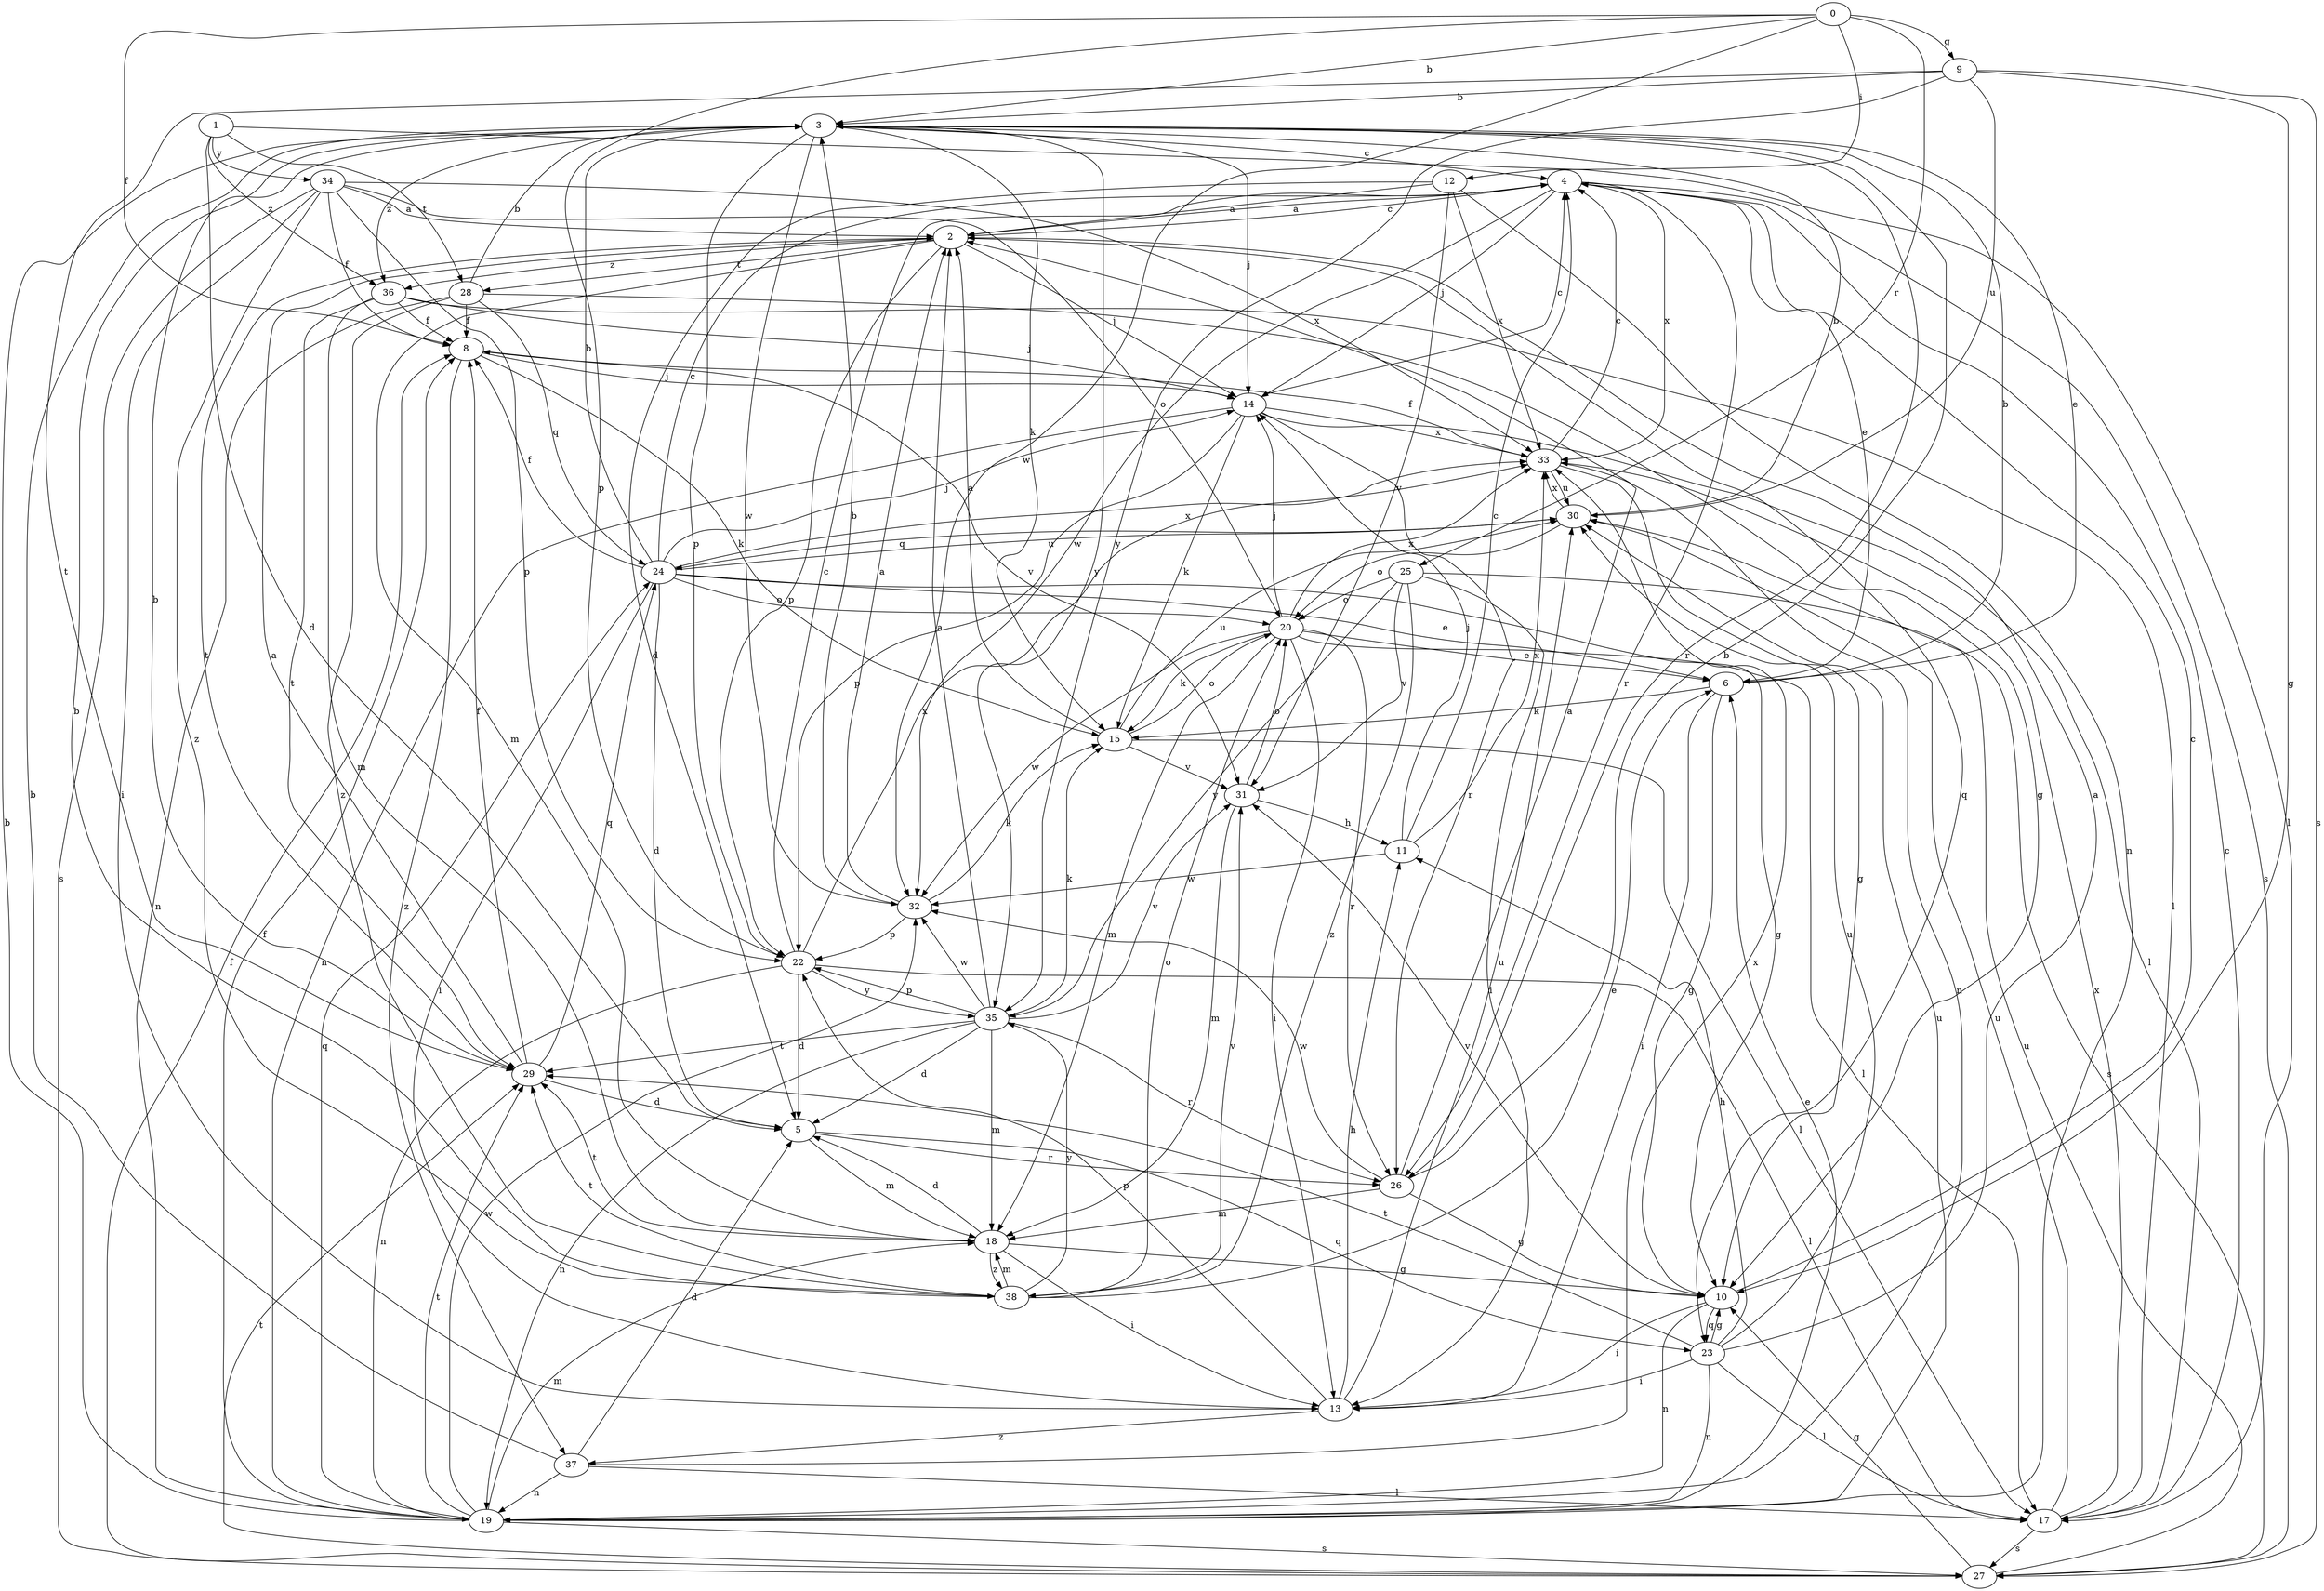 strict digraph  {
0;
1;
2;
3;
4;
5;
6;
8;
9;
10;
11;
12;
13;
14;
15;
17;
18;
19;
20;
22;
23;
24;
25;
26;
27;
28;
29;
30;
31;
32;
33;
34;
35;
36;
37;
38;
0 -> 3  [label=b];
0 -> 8  [label=f];
0 -> 9  [label=g];
0 -> 12  [label=i];
0 -> 22  [label=p];
0 -> 25  [label=r];
0 -> 32  [label=w];
1 -> 5  [label=d];
1 -> 17  [label=l];
1 -> 28  [label=t];
1 -> 34  [label=y];
1 -> 36  [label=z];
2 -> 4  [label=c];
2 -> 14  [label=j];
2 -> 18  [label=m];
2 -> 22  [label=p];
2 -> 23  [label=q];
2 -> 28  [label=t];
2 -> 29  [label=t];
2 -> 36  [label=z];
3 -> 4  [label=c];
3 -> 6  [label=e];
3 -> 14  [label=j];
3 -> 15  [label=k];
3 -> 22  [label=p];
3 -> 26  [label=r];
3 -> 32  [label=w];
3 -> 35  [label=y];
3 -> 36  [label=z];
4 -> 2  [label=a];
4 -> 6  [label=e];
4 -> 14  [label=j];
4 -> 26  [label=r];
4 -> 27  [label=s];
4 -> 32  [label=w];
4 -> 33  [label=x];
5 -> 18  [label=m];
5 -> 23  [label=q];
5 -> 26  [label=r];
6 -> 3  [label=b];
6 -> 10  [label=g];
6 -> 13  [label=i];
6 -> 15  [label=k];
8 -> 14  [label=j];
8 -> 15  [label=k];
8 -> 31  [label=v];
8 -> 37  [label=z];
9 -> 3  [label=b];
9 -> 10  [label=g];
9 -> 27  [label=s];
9 -> 29  [label=t];
9 -> 30  [label=u];
9 -> 35  [label=y];
10 -> 4  [label=c];
10 -> 13  [label=i];
10 -> 19  [label=n];
10 -> 23  [label=q];
10 -> 31  [label=v];
11 -> 4  [label=c];
11 -> 14  [label=j];
11 -> 32  [label=w];
11 -> 33  [label=x];
12 -> 2  [label=a];
12 -> 5  [label=d];
12 -> 19  [label=n];
12 -> 31  [label=v];
12 -> 33  [label=x];
13 -> 11  [label=h];
13 -> 22  [label=p];
13 -> 30  [label=u];
13 -> 37  [label=z];
14 -> 4  [label=c];
14 -> 15  [label=k];
14 -> 17  [label=l];
14 -> 19  [label=n];
14 -> 22  [label=p];
14 -> 26  [label=r];
14 -> 33  [label=x];
15 -> 2  [label=a];
15 -> 17  [label=l];
15 -> 20  [label=o];
15 -> 30  [label=u];
15 -> 31  [label=v];
17 -> 4  [label=c];
17 -> 27  [label=s];
17 -> 30  [label=u];
17 -> 33  [label=x];
18 -> 5  [label=d];
18 -> 10  [label=g];
18 -> 13  [label=i];
18 -> 29  [label=t];
18 -> 38  [label=z];
19 -> 3  [label=b];
19 -> 6  [label=e];
19 -> 8  [label=f];
19 -> 18  [label=m];
19 -> 24  [label=q];
19 -> 27  [label=s];
19 -> 29  [label=t];
19 -> 30  [label=u];
19 -> 32  [label=w];
20 -> 6  [label=e];
20 -> 13  [label=i];
20 -> 14  [label=j];
20 -> 15  [label=k];
20 -> 17  [label=l];
20 -> 18  [label=m];
20 -> 26  [label=r];
20 -> 32  [label=w];
20 -> 33  [label=x];
22 -> 4  [label=c];
22 -> 5  [label=d];
22 -> 17  [label=l];
22 -> 19  [label=n];
22 -> 33  [label=x];
22 -> 35  [label=y];
23 -> 2  [label=a];
23 -> 10  [label=g];
23 -> 11  [label=h];
23 -> 13  [label=i];
23 -> 17  [label=l];
23 -> 19  [label=n];
23 -> 29  [label=t];
23 -> 30  [label=u];
24 -> 3  [label=b];
24 -> 4  [label=c];
24 -> 5  [label=d];
24 -> 6  [label=e];
24 -> 8  [label=f];
24 -> 10  [label=g];
24 -> 13  [label=i];
24 -> 14  [label=j];
24 -> 20  [label=o];
24 -> 30  [label=u];
24 -> 33  [label=x];
25 -> 13  [label=i];
25 -> 20  [label=o];
25 -> 27  [label=s];
25 -> 31  [label=v];
25 -> 35  [label=y];
25 -> 38  [label=z];
26 -> 2  [label=a];
26 -> 3  [label=b];
26 -> 10  [label=g];
26 -> 18  [label=m];
26 -> 32  [label=w];
27 -> 8  [label=f];
27 -> 10  [label=g];
27 -> 29  [label=t];
27 -> 30  [label=u];
28 -> 3  [label=b];
28 -> 8  [label=f];
28 -> 10  [label=g];
28 -> 19  [label=n];
28 -> 24  [label=q];
28 -> 38  [label=z];
29 -> 2  [label=a];
29 -> 3  [label=b];
29 -> 5  [label=d];
29 -> 8  [label=f];
29 -> 24  [label=q];
30 -> 3  [label=b];
30 -> 20  [label=o];
30 -> 24  [label=q];
30 -> 33  [label=x];
31 -> 11  [label=h];
31 -> 18  [label=m];
31 -> 20  [label=o];
32 -> 2  [label=a];
32 -> 3  [label=b];
32 -> 15  [label=k];
32 -> 22  [label=p];
33 -> 4  [label=c];
33 -> 8  [label=f];
33 -> 10  [label=g];
33 -> 19  [label=n];
33 -> 30  [label=u];
34 -> 2  [label=a];
34 -> 8  [label=f];
34 -> 13  [label=i];
34 -> 20  [label=o];
34 -> 22  [label=p];
34 -> 27  [label=s];
34 -> 33  [label=x];
34 -> 38  [label=z];
35 -> 2  [label=a];
35 -> 5  [label=d];
35 -> 15  [label=k];
35 -> 18  [label=m];
35 -> 19  [label=n];
35 -> 22  [label=p];
35 -> 26  [label=r];
35 -> 29  [label=t];
35 -> 31  [label=v];
35 -> 32  [label=w];
36 -> 8  [label=f];
36 -> 14  [label=j];
36 -> 17  [label=l];
36 -> 18  [label=m];
36 -> 29  [label=t];
37 -> 3  [label=b];
37 -> 5  [label=d];
37 -> 17  [label=l];
37 -> 19  [label=n];
37 -> 33  [label=x];
38 -> 3  [label=b];
38 -> 6  [label=e];
38 -> 18  [label=m];
38 -> 20  [label=o];
38 -> 29  [label=t];
38 -> 31  [label=v];
38 -> 35  [label=y];
}
